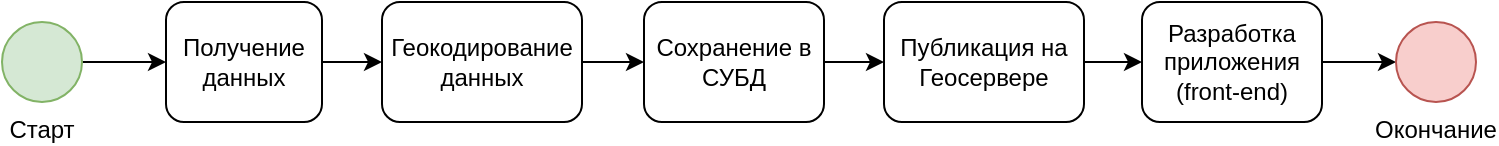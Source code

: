 <mxfile version="20.7.4" type="device"><diagram name="Page-1" id="2a216829-ef6e-dabb-86c1-c78162f3ba2b"><mxGraphModel dx="1182" dy="790" grid="1" gridSize="10" guides="1" tooltips="1" connect="1" arrows="1" fold="1" page="1" pageScale="1" pageWidth="1169" pageHeight="827" background="none" math="0" shadow="0"><root><mxCell id="0"/><mxCell id="1" parent="0"/><mxCell id="yZnSXesnnbyNPunlCkue-5" style="edgeStyle=orthogonalEdgeStyle;rounded=0;orthogonalLoop=1;jettySize=auto;html=1;entryX=0;entryY=0.5;entryDx=0;entryDy=0;" edge="1" parent="1" source="yZnSXesnnbyNPunlCkue-1" target="yZnSXesnnbyNPunlCkue-3"><mxGeometry relative="1" as="geometry"/></mxCell><mxCell id="yZnSXesnnbyNPunlCkue-1" value="Старт" style="ellipse;whiteSpace=wrap;html=1;aspect=fixed;fillColor=#d5e8d4;strokeColor=#82b366;labelPosition=center;verticalLabelPosition=bottom;align=center;verticalAlign=top;" vertex="1" parent="1"><mxGeometry x="40" y="200" width="40" height="40" as="geometry"/></mxCell><mxCell id="yZnSXesnnbyNPunlCkue-8" style="edgeStyle=orthogonalEdgeStyle;rounded=0;orthogonalLoop=1;jettySize=auto;html=1;" edge="1" parent="1" source="yZnSXesnnbyNPunlCkue-3" target="yZnSXesnnbyNPunlCkue-6"><mxGeometry relative="1" as="geometry"/></mxCell><mxCell id="yZnSXesnnbyNPunlCkue-3" value="Получение данных" style="rounded=1;whiteSpace=wrap;html=1;" vertex="1" parent="1"><mxGeometry x="122" y="190" width="78" height="60" as="geometry"/></mxCell><mxCell id="yZnSXesnnbyNPunlCkue-11" style="edgeStyle=orthogonalEdgeStyle;rounded=0;orthogonalLoop=1;jettySize=auto;html=1;" edge="1" parent="1" source="yZnSXesnnbyNPunlCkue-6" target="yZnSXesnnbyNPunlCkue-9"><mxGeometry relative="1" as="geometry"/></mxCell><mxCell id="yZnSXesnnbyNPunlCkue-6" value="Геокодирование данных" style="rounded=1;whiteSpace=wrap;html=1;" vertex="1" parent="1"><mxGeometry x="230" y="190" width="100" height="60" as="geometry"/></mxCell><mxCell id="yZnSXesnnbyNPunlCkue-14" style="edgeStyle=orthogonalEdgeStyle;rounded=0;orthogonalLoop=1;jettySize=auto;html=1;entryX=0;entryY=0.5;entryDx=0;entryDy=0;" edge="1" parent="1" source="yZnSXesnnbyNPunlCkue-9" target="yZnSXesnnbyNPunlCkue-12"><mxGeometry relative="1" as="geometry"/></mxCell><mxCell id="yZnSXesnnbyNPunlCkue-9" value="Сохранение в СУБД" style="rounded=1;whiteSpace=wrap;html=1;" vertex="1" parent="1"><mxGeometry x="361" y="190" width="90" height="60" as="geometry"/></mxCell><mxCell id="yZnSXesnnbyNPunlCkue-16" style="edgeStyle=orthogonalEdgeStyle;rounded=0;orthogonalLoop=1;jettySize=auto;html=1;exitX=1;exitY=0.5;exitDx=0;exitDy=0;" edge="1" parent="1" source="yZnSXesnnbyNPunlCkue-12" target="yZnSXesnnbyNPunlCkue-15"><mxGeometry relative="1" as="geometry"/></mxCell><mxCell id="yZnSXesnnbyNPunlCkue-12" value="Публикация на Геосервере" style="rounded=1;whiteSpace=wrap;html=1;" vertex="1" parent="1"><mxGeometry x="481" y="190" width="100" height="60" as="geometry"/></mxCell><mxCell id="yZnSXesnnbyNPunlCkue-19" style="edgeStyle=orthogonalEdgeStyle;rounded=0;orthogonalLoop=1;jettySize=auto;html=1;" edge="1" parent="1" source="yZnSXesnnbyNPunlCkue-15" target="yZnSXesnnbyNPunlCkue-17"><mxGeometry relative="1" as="geometry"/></mxCell><mxCell id="yZnSXesnnbyNPunlCkue-15" value="Разработка приложения (front-end)" style="rounded=1;whiteSpace=wrap;html=1;" vertex="1" parent="1"><mxGeometry x="610" y="190" width="90" height="60" as="geometry"/></mxCell><mxCell id="yZnSXesnnbyNPunlCkue-17" value="Окончание" style="ellipse;whiteSpace=wrap;html=1;aspect=fixed;fillColor=#f8cecc;strokeColor=#b85450;labelPosition=center;verticalLabelPosition=bottom;align=center;verticalAlign=top;" vertex="1" parent="1"><mxGeometry x="737" y="200" width="40" height="40" as="geometry"/></mxCell></root></mxGraphModel></diagram></mxfile>